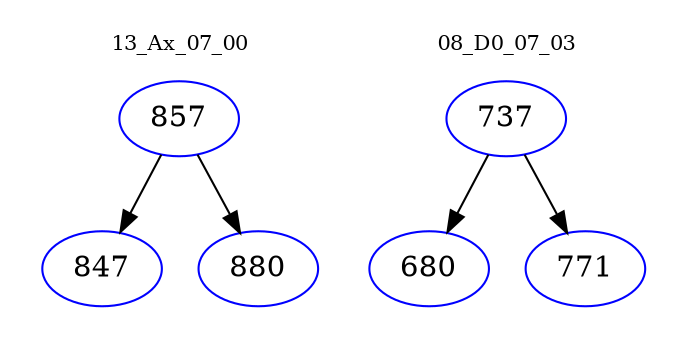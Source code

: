 digraph{
subgraph cluster_0 {
color = white
label = "13_Ax_07_00";
fontsize=10;
T0_857 [label="857", color="blue"]
T0_857 -> T0_847 [color="black"]
T0_847 [label="847", color="blue"]
T0_857 -> T0_880 [color="black"]
T0_880 [label="880", color="blue"]
}
subgraph cluster_1 {
color = white
label = "08_D0_07_03";
fontsize=10;
T1_737 [label="737", color="blue"]
T1_737 -> T1_680 [color="black"]
T1_680 [label="680", color="blue"]
T1_737 -> T1_771 [color="black"]
T1_771 [label="771", color="blue"]
}
}
